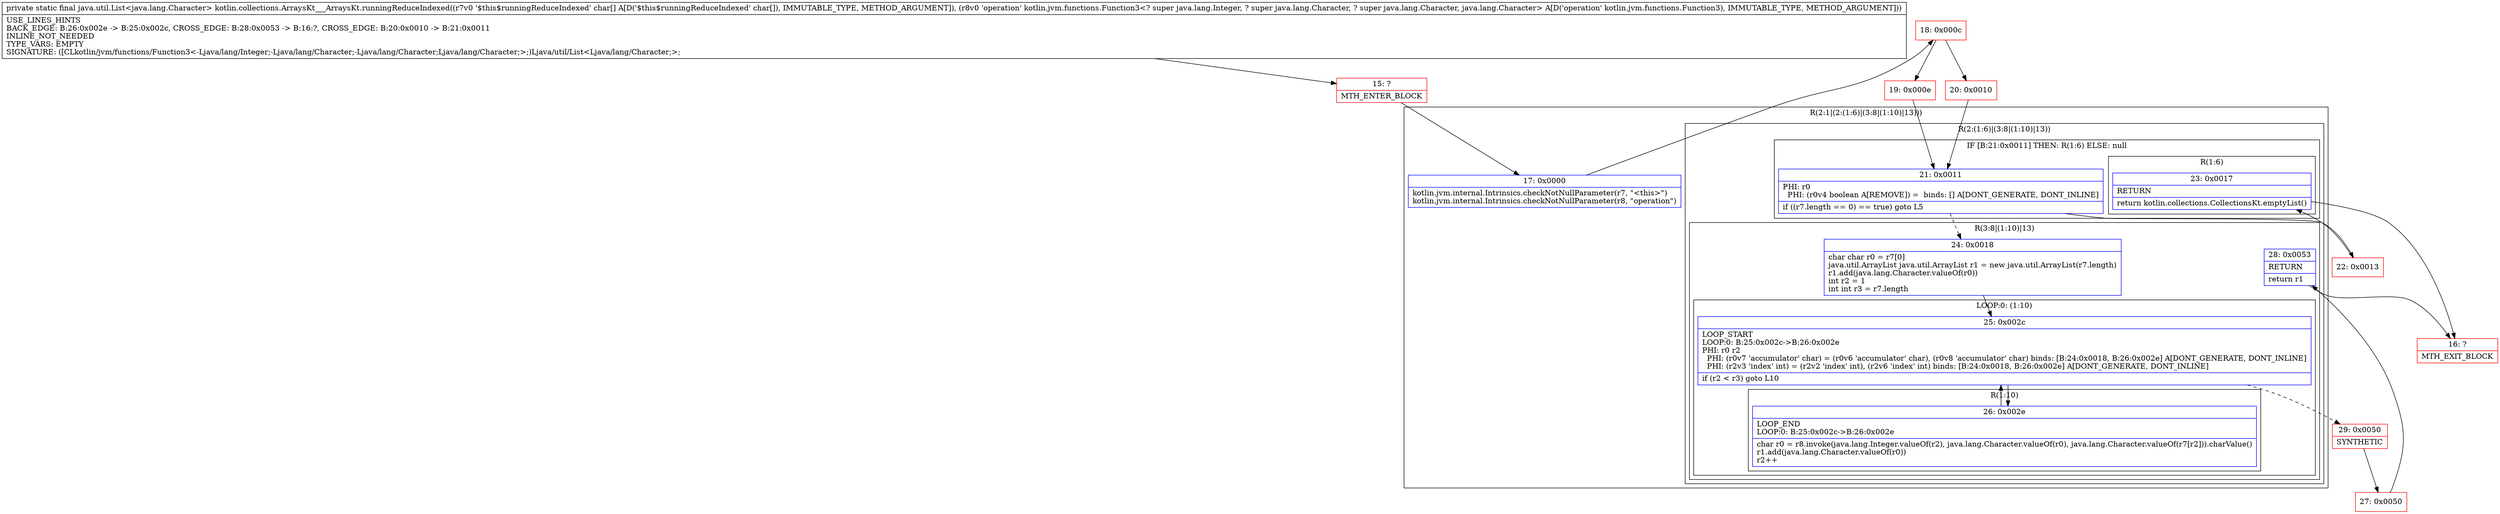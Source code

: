 digraph "CFG forkotlin.collections.ArraysKt___ArraysKt.runningReduceIndexed([CLkotlin\/jvm\/functions\/Function3;)Ljava\/util\/List;" {
subgraph cluster_Region_887491819 {
label = "R(2:1|(2:(1:6)|(3:8|(1:10)|13)))";
node [shape=record,color=blue];
Node_17 [shape=record,label="{17\:\ 0x0000|kotlin.jvm.internal.Intrinsics.checkNotNullParameter(r7, \"\<this\>\")\lkotlin.jvm.internal.Intrinsics.checkNotNullParameter(r8, \"operation\")\l}"];
subgraph cluster_Region_627482180 {
label = "R(2:(1:6)|(3:8|(1:10)|13))";
node [shape=record,color=blue];
subgraph cluster_IfRegion_842548214 {
label = "IF [B:21:0x0011] THEN: R(1:6) ELSE: null";
node [shape=record,color=blue];
Node_21 [shape=record,label="{21\:\ 0x0011|PHI: r0 \l  PHI: (r0v4 boolean A[REMOVE]) =  binds: [] A[DONT_GENERATE, DONT_INLINE]\l|if ((r7.length == 0) == true) goto L5\l}"];
subgraph cluster_Region_1200815276 {
label = "R(1:6)";
node [shape=record,color=blue];
Node_23 [shape=record,label="{23\:\ 0x0017|RETURN\l|return kotlin.collections.CollectionsKt.emptyList()\l}"];
}
}
subgraph cluster_Region_157778002 {
label = "R(3:8|(1:10)|13)";
node [shape=record,color=blue];
Node_24 [shape=record,label="{24\:\ 0x0018|char char r0 = r7[0]\ljava.util.ArrayList java.util.ArrayList r1 = new java.util.ArrayList(r7.length)\lr1.add(java.lang.Character.valueOf(r0))\lint r2 = 1\lint int r3 = r7.length\l}"];
subgraph cluster_LoopRegion_251597851 {
label = "LOOP:0: (1:10)";
node [shape=record,color=blue];
Node_25 [shape=record,label="{25\:\ 0x002c|LOOP_START\lLOOP:0: B:25:0x002c\-\>B:26:0x002e\lPHI: r0 r2 \l  PHI: (r0v7 'accumulator' char) = (r0v6 'accumulator' char), (r0v8 'accumulator' char) binds: [B:24:0x0018, B:26:0x002e] A[DONT_GENERATE, DONT_INLINE]\l  PHI: (r2v3 'index' int) = (r2v2 'index' int), (r2v6 'index' int) binds: [B:24:0x0018, B:26:0x002e] A[DONT_GENERATE, DONT_INLINE]\l|if (r2 \< r3) goto L10\l}"];
subgraph cluster_Region_1597813023 {
label = "R(1:10)";
node [shape=record,color=blue];
Node_26 [shape=record,label="{26\:\ 0x002e|LOOP_END\lLOOP:0: B:25:0x002c\-\>B:26:0x002e\l|char r0 = r8.invoke(java.lang.Integer.valueOf(r2), java.lang.Character.valueOf(r0), java.lang.Character.valueOf(r7[r2])).charValue()\lr1.add(java.lang.Character.valueOf(r0))\lr2++\l}"];
}
}
Node_28 [shape=record,label="{28\:\ 0x0053|RETURN\l|return r1\l}"];
}
}
}
Node_15 [shape=record,color=red,label="{15\:\ ?|MTH_ENTER_BLOCK\l}"];
Node_18 [shape=record,color=red,label="{18\:\ 0x000c}"];
Node_19 [shape=record,color=red,label="{19\:\ 0x000e}"];
Node_22 [shape=record,color=red,label="{22\:\ 0x0013}"];
Node_16 [shape=record,color=red,label="{16\:\ ?|MTH_EXIT_BLOCK\l}"];
Node_29 [shape=record,color=red,label="{29\:\ 0x0050|SYNTHETIC\l}"];
Node_27 [shape=record,color=red,label="{27\:\ 0x0050}"];
Node_20 [shape=record,color=red,label="{20\:\ 0x0010}"];
MethodNode[shape=record,label="{private static final java.util.List\<java.lang.Character\> kotlin.collections.ArraysKt___ArraysKt.runningReduceIndexed((r7v0 '$this$runningReduceIndexed' char[] A[D('$this$runningReduceIndexed' char[]), IMMUTABLE_TYPE, METHOD_ARGUMENT]), (r8v0 'operation' kotlin.jvm.functions.Function3\<? super java.lang.Integer, ? super java.lang.Character, ? super java.lang.Character, java.lang.Character\> A[D('operation' kotlin.jvm.functions.Function3), IMMUTABLE_TYPE, METHOD_ARGUMENT]))  | USE_LINES_HINTS\lBACK_EDGE: B:26:0x002e \-\> B:25:0x002c, CROSS_EDGE: B:28:0x0053 \-\> B:16:?, CROSS_EDGE: B:20:0x0010 \-\> B:21:0x0011\lINLINE_NOT_NEEDED\lTYPE_VARS: EMPTY\lSIGNATURE: ([CLkotlin\/jvm\/functions\/Function3\<\-Ljava\/lang\/Integer;\-Ljava\/lang\/Character;\-Ljava\/lang\/Character;Ljava\/lang\/Character;\>;)Ljava\/util\/List\<Ljava\/lang\/Character;\>;\l}"];
MethodNode -> Node_15;Node_17 -> Node_18;
Node_21 -> Node_22;
Node_21 -> Node_24[style=dashed];
Node_23 -> Node_16;
Node_24 -> Node_25;
Node_25 -> Node_26;
Node_25 -> Node_29[style=dashed];
Node_26 -> Node_25;
Node_28 -> Node_16;
Node_15 -> Node_17;
Node_18 -> Node_19;
Node_18 -> Node_20;
Node_19 -> Node_21;
Node_22 -> Node_23;
Node_29 -> Node_27;
Node_27 -> Node_28;
Node_20 -> Node_21;
}

